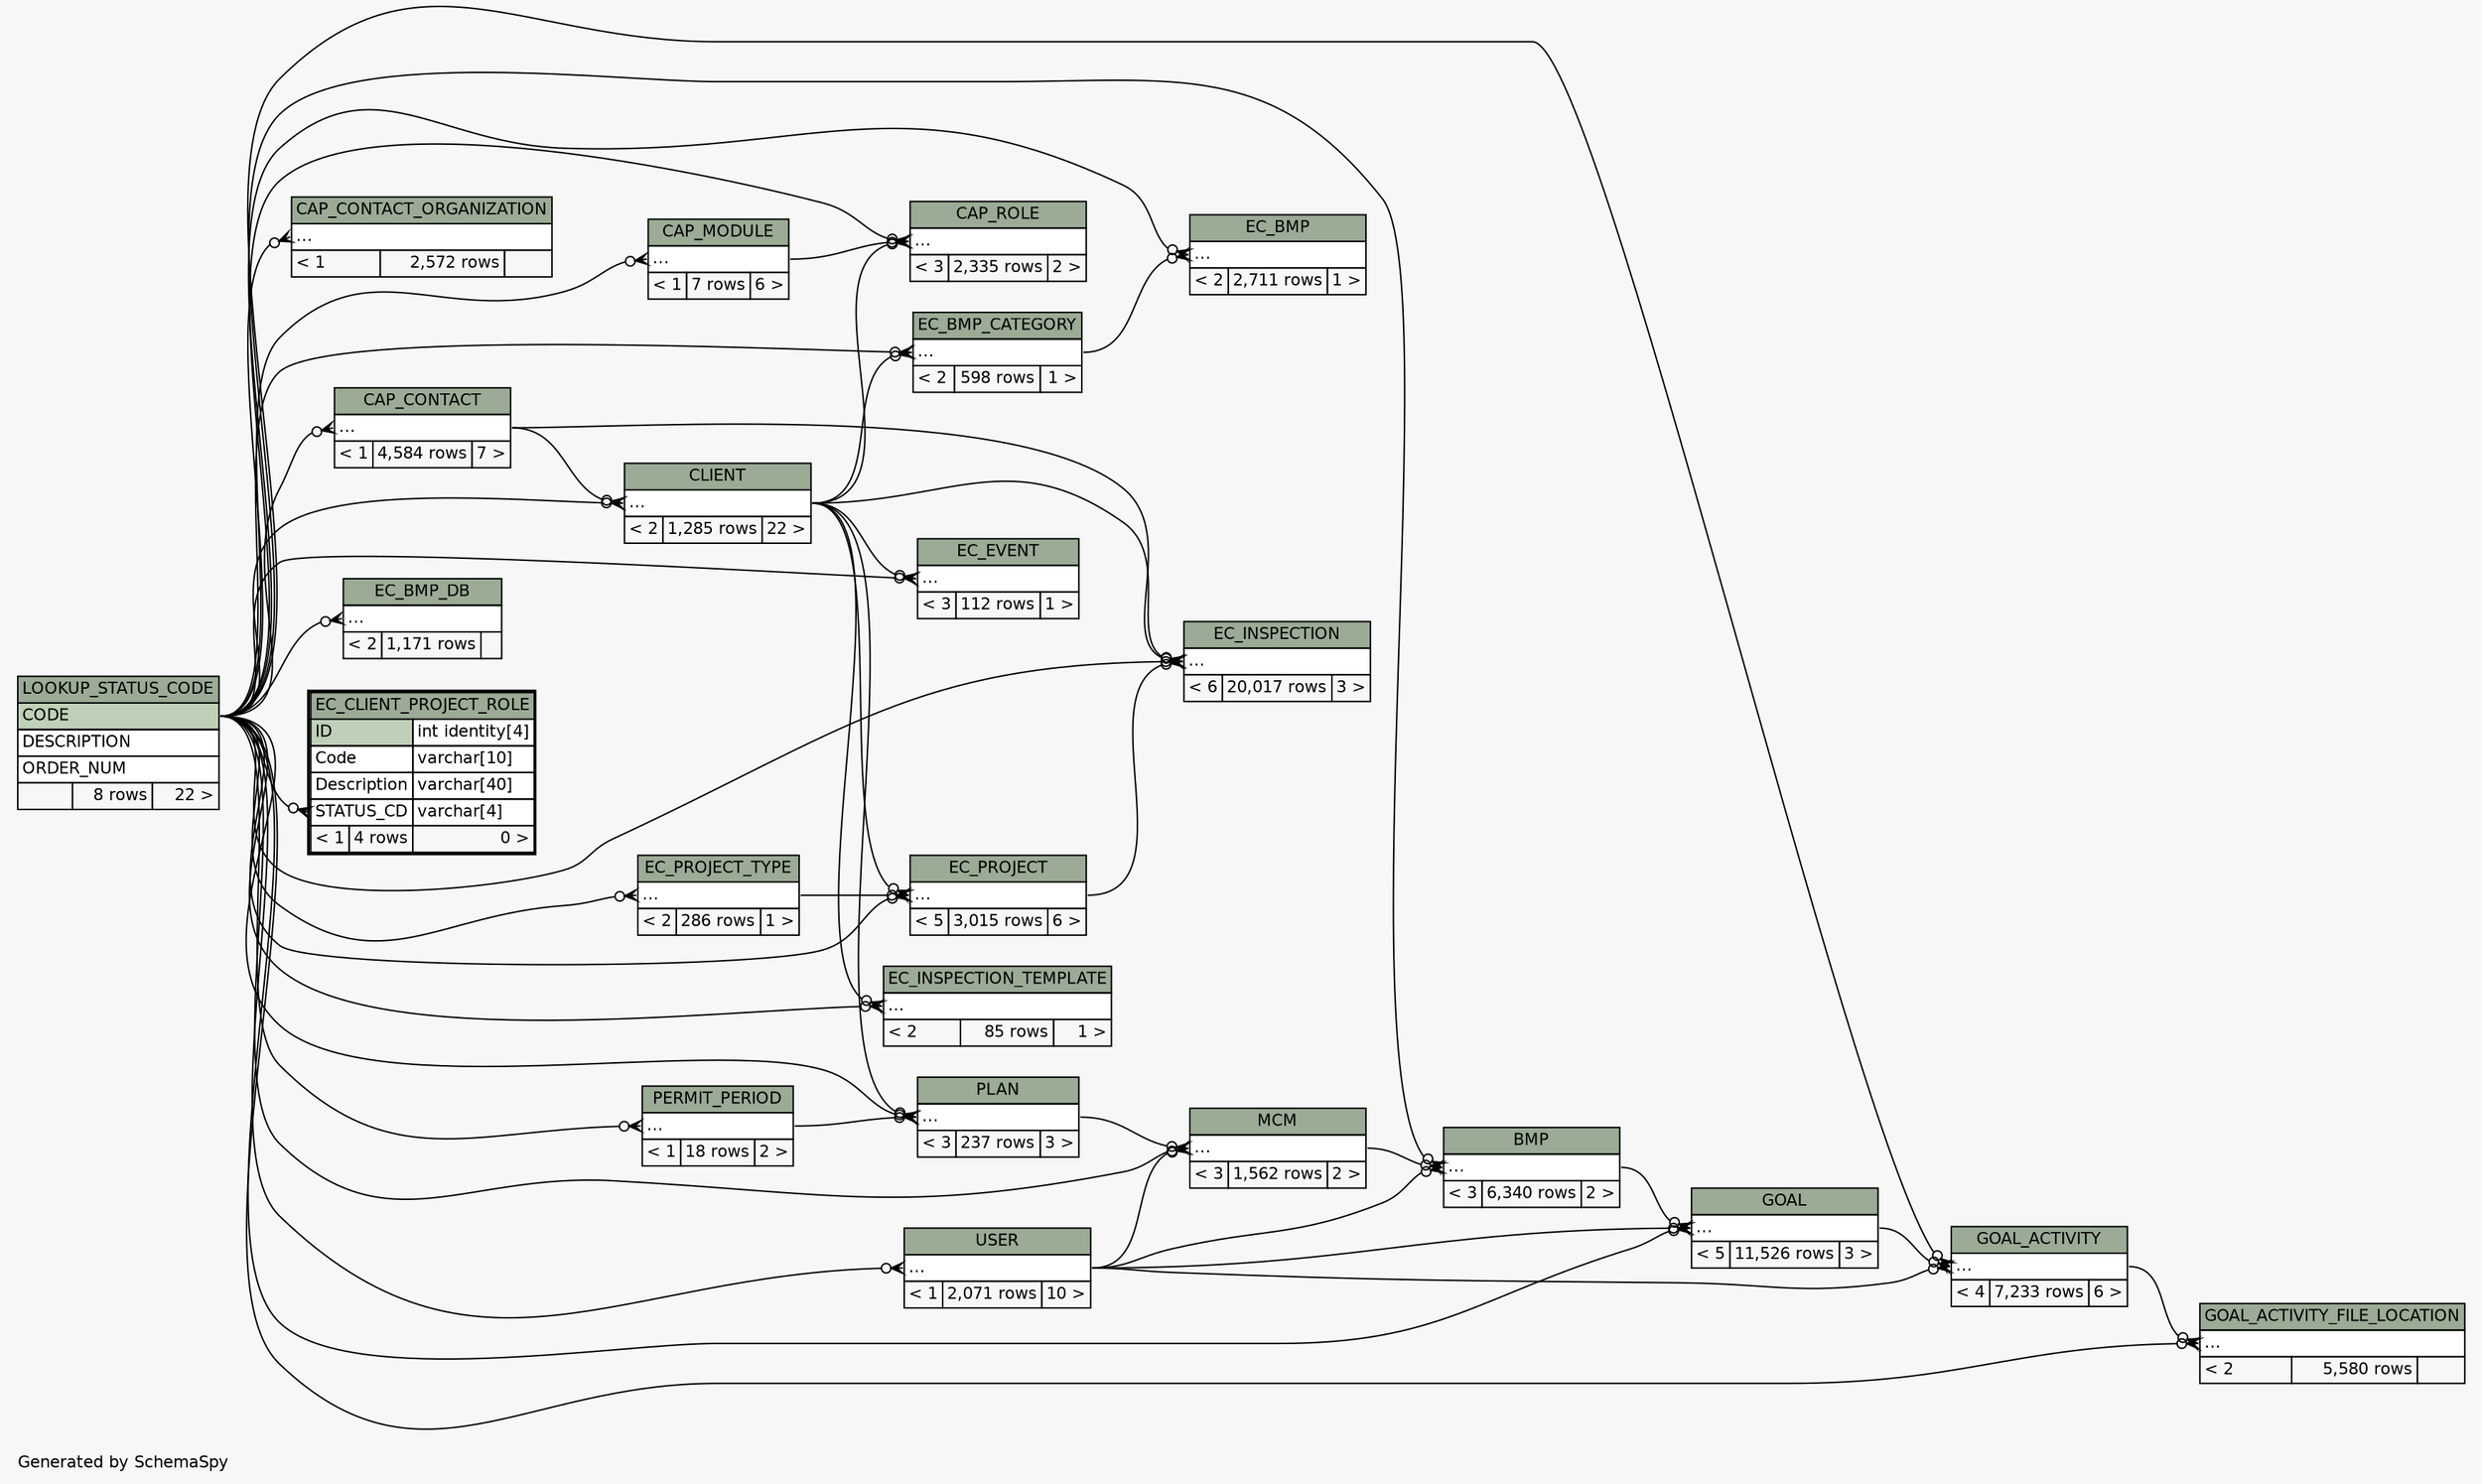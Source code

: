 // dot 2.28.0 on Windows 7 6.1
// SchemaSpy rev 590
digraph "twoDegreesRelationshipsDiagram" {
  graph [
    rankdir="RL"
    bgcolor="#f7f7f7"
    label="\nGenerated by SchemaSpy"
    labeljust="l"
    nodesep="0.18"
    ranksep="0.46"
    fontname="Helvetica"
    fontsize="11"
  ];
  node [
    fontname="Helvetica"
    fontsize="11"
    shape="plaintext"
  ];
  edge [
    arrowsize="0.8"
  ];
  "BMP":"elipses":w -> "MCM":"elipses":e [arrowhead=none dir=back arrowtail=crowodot];
  "BMP":"elipses":w -> "USER":"elipses":e [arrowhead=none dir=back arrowtail=crowodot];
  "BMP":"elipses":w -> "LOOKUP_STATUS_CODE":"CODE":e [arrowhead=none dir=back arrowtail=crowodot];
  "CAP_CONTACT":"elipses":w -> "LOOKUP_STATUS_CODE":"CODE":e [arrowhead=none dir=back arrowtail=crowodot];
  "CAP_CONTACT_ORGANIZATION":"elipses":w -> "LOOKUP_STATUS_CODE":"CODE":e [arrowhead=none dir=back arrowtail=crowodot];
  "CAP_MODULE":"elipses":w -> "LOOKUP_STATUS_CODE":"CODE":e [arrowhead=none dir=back arrowtail=crowodot];
  "CAP_ROLE":"elipses":w -> "CLIENT":"elipses":e [arrowhead=none dir=back arrowtail=crowodot];
  "CAP_ROLE":"elipses":w -> "CAP_MODULE":"elipses":e [arrowhead=none dir=back arrowtail=crowodot];
  "CAP_ROLE":"elipses":w -> "LOOKUP_STATUS_CODE":"CODE":e [arrowhead=none dir=back arrowtail=crowodot];
  "CLIENT":"elipses":w -> "CAP_CONTACT":"elipses":e [arrowhead=none dir=back arrowtail=crowodot];
  "CLIENT":"elipses":w -> "LOOKUP_STATUS_CODE":"CODE":e [arrowhead=none dir=back arrowtail=crowodot];
  "EC_BMP":"elipses":w -> "EC_BMP_CATEGORY":"elipses":e [arrowhead=none dir=back arrowtail=crowodot];
  "EC_BMP":"elipses":w -> "LOOKUP_STATUS_CODE":"CODE":e [arrowhead=none dir=back arrowtail=crowodot];
  "EC_BMP_CATEGORY":"elipses":w -> "CLIENT":"elipses":e [arrowhead=none dir=back arrowtail=crowodot];
  "EC_BMP_CATEGORY":"elipses":w -> "LOOKUP_STATUS_CODE":"CODE":e [arrowhead=none dir=back arrowtail=crowodot];
  "EC_BMP_DB":"elipses":w -> "LOOKUP_STATUS_CODE":"CODE":e [arrowhead=none dir=back arrowtail=crowodot];
  "EC_CLIENT_PROJECT_ROLE":"STATUS_CD":w -> "LOOKUP_STATUS_CODE":"CODE":e [arrowhead=none dir=back arrowtail=crowodot];
  "EC_EVENT":"elipses":w -> "CLIENT":"elipses":e [arrowhead=none dir=back arrowtail=crowodot];
  "EC_EVENT":"elipses":w -> "LOOKUP_STATUS_CODE":"CODE":e [arrowhead=none dir=back arrowtail=crowodot];
  "EC_INSPECTION":"elipses":w -> "CLIENT":"elipses":e [arrowhead=none dir=back arrowtail=crowodot];
  "EC_INSPECTION":"elipses":w -> "CAP_CONTACT":"elipses":e [arrowhead=none dir=back arrowtail=crowodot];
  "EC_INSPECTION":"elipses":w -> "EC_PROJECT":"elipses":e [arrowhead=none dir=back arrowtail=crowodot];
  "EC_INSPECTION":"elipses":w -> "LOOKUP_STATUS_CODE":"CODE":e [arrowhead=none dir=back arrowtail=crowodot];
  "EC_INSPECTION_TEMPLATE":"elipses":w -> "CLIENT":"elipses":e [arrowhead=none dir=back arrowtail=crowodot];
  "EC_INSPECTION_TEMPLATE":"elipses":w -> "LOOKUP_STATUS_CODE":"CODE":e [arrowhead=none dir=back arrowtail=crowodot];
  "EC_PROJECT":"elipses":w -> "CLIENT":"elipses":e [arrowhead=none dir=back arrowtail=crowodot];
  "EC_PROJECT":"elipses":w -> "EC_PROJECT_TYPE":"elipses":e [arrowhead=none dir=back arrowtail=crowodot];
  "EC_PROJECT":"elipses":w -> "LOOKUP_STATUS_CODE":"CODE":e [arrowhead=none dir=back arrowtail=crowodot];
  "EC_PROJECT_TYPE":"elipses":w -> "LOOKUP_STATUS_CODE":"CODE":e [arrowhead=none dir=back arrowtail=crowodot];
  "GOAL":"elipses":w -> "BMP":"elipses":e [arrowhead=none dir=back arrowtail=crowodot];
  "GOAL":"elipses":w -> "USER":"elipses":e [arrowhead=none dir=back arrowtail=crowodot];
  "GOAL":"elipses":w -> "LOOKUP_STATUS_CODE":"CODE":e [arrowhead=none dir=back arrowtail=crowodot];
  "GOAL_ACTIVITY":"elipses":w -> "GOAL":"elipses":e [arrowhead=none dir=back arrowtail=crowodot];
  "GOAL_ACTIVITY":"elipses":w -> "USER":"elipses":e [arrowhead=none dir=back arrowtail=crowodot];
  "GOAL_ACTIVITY":"elipses":w -> "LOOKUP_STATUS_CODE":"CODE":e [arrowhead=none dir=back arrowtail=crowodot];
  "GOAL_ACTIVITY_FILE_LOCATION":"elipses":w -> "GOAL_ACTIVITY":"elipses":e [arrowhead=none dir=back arrowtail=crowodot];
  "GOAL_ACTIVITY_FILE_LOCATION":"elipses":w -> "LOOKUP_STATUS_CODE":"CODE":e [arrowhead=none dir=back arrowtail=crowodot];
  "MCM":"elipses":w -> "USER":"elipses":e [arrowhead=none dir=back arrowtail=crowodot];
  "MCM":"elipses":w -> "PLAN":"elipses":e [arrowhead=none dir=back arrowtail=crowodot];
  "MCM":"elipses":w -> "LOOKUP_STATUS_CODE":"CODE":e [arrowhead=none dir=back arrowtail=crowodot];
  "PERMIT_PERIOD":"elipses":w -> "LOOKUP_STATUS_CODE":"CODE":e [arrowhead=none dir=back arrowtail=crowodot];
  "PLAN":"elipses":w -> "CLIENT":"elipses":e [arrowhead=none dir=back arrowtail=crowodot];
  "PLAN":"elipses":w -> "PERMIT_PERIOD":"elipses":e [arrowhead=none dir=back arrowtail=crowodot];
  "PLAN":"elipses":w -> "LOOKUP_STATUS_CODE":"CODE":e [arrowhead=none dir=back arrowtail=crowodot];
  "USER":"elipses":w -> "LOOKUP_STATUS_CODE":"CODE":e [arrowhead=none dir=back arrowtail=crowodot];
  "BMP" [
    label=<
    <TABLE BORDER="0" CELLBORDER="1" CELLSPACING="0" BGCOLOR="#ffffff">
      <TR><TD COLSPAN="3" BGCOLOR="#9bab96" ALIGN="CENTER">BMP</TD></TR>
      <TR><TD PORT="elipses" COLSPAN="3" ALIGN="LEFT">...</TD></TR>
      <TR><TD ALIGN="LEFT" BGCOLOR="#f7f7f7">&lt; 3</TD><TD ALIGN="RIGHT" BGCOLOR="#f7f7f7">6,340 rows</TD><TD ALIGN="RIGHT" BGCOLOR="#f7f7f7">2 &gt;</TD></TR>
    </TABLE>>
    URL="BMP.html"
    tooltip="BMP"
  ];
  "CAP_CONTACT" [
    label=<
    <TABLE BORDER="0" CELLBORDER="1" CELLSPACING="0" BGCOLOR="#ffffff">
      <TR><TD COLSPAN="3" BGCOLOR="#9bab96" ALIGN="CENTER">CAP_CONTACT</TD></TR>
      <TR><TD PORT="elipses" COLSPAN="3" ALIGN="LEFT">...</TD></TR>
      <TR><TD ALIGN="LEFT" BGCOLOR="#f7f7f7">&lt; 1</TD><TD ALIGN="RIGHT" BGCOLOR="#f7f7f7">4,584 rows</TD><TD ALIGN="RIGHT" BGCOLOR="#f7f7f7">7 &gt;</TD></TR>
    </TABLE>>
    URL="CAP_CONTACT.html"
    tooltip="CAP_CONTACT"
  ];
  "CAP_CONTACT_ORGANIZATION" [
    label=<
    <TABLE BORDER="0" CELLBORDER="1" CELLSPACING="0" BGCOLOR="#ffffff">
      <TR><TD COLSPAN="3" BGCOLOR="#9bab96" ALIGN="CENTER">CAP_CONTACT_ORGANIZATION</TD></TR>
      <TR><TD PORT="elipses" COLSPAN="3" ALIGN="LEFT">...</TD></TR>
      <TR><TD ALIGN="LEFT" BGCOLOR="#f7f7f7">&lt; 1</TD><TD ALIGN="RIGHT" BGCOLOR="#f7f7f7">2,572 rows</TD><TD ALIGN="RIGHT" BGCOLOR="#f7f7f7">  </TD></TR>
    </TABLE>>
    URL="CAP_CONTACT_ORGANIZATION.html"
    tooltip="CAP_CONTACT_ORGANIZATION"
  ];
  "CAP_MODULE" [
    label=<
    <TABLE BORDER="0" CELLBORDER="1" CELLSPACING="0" BGCOLOR="#ffffff">
      <TR><TD COLSPAN="3" BGCOLOR="#9bab96" ALIGN="CENTER">CAP_MODULE</TD></TR>
      <TR><TD PORT="elipses" COLSPAN="3" ALIGN="LEFT">...</TD></TR>
      <TR><TD ALIGN="LEFT" BGCOLOR="#f7f7f7">&lt; 1</TD><TD ALIGN="RIGHT" BGCOLOR="#f7f7f7">7 rows</TD><TD ALIGN="RIGHT" BGCOLOR="#f7f7f7">6 &gt;</TD></TR>
    </TABLE>>
    URL="CAP_MODULE.html"
    tooltip="CAP_MODULE"
  ];
  "CAP_ROLE" [
    label=<
    <TABLE BORDER="0" CELLBORDER="1" CELLSPACING="0" BGCOLOR="#ffffff">
      <TR><TD COLSPAN="3" BGCOLOR="#9bab96" ALIGN="CENTER">CAP_ROLE</TD></TR>
      <TR><TD PORT="elipses" COLSPAN="3" ALIGN="LEFT">...</TD></TR>
      <TR><TD ALIGN="LEFT" BGCOLOR="#f7f7f7">&lt; 3</TD><TD ALIGN="RIGHT" BGCOLOR="#f7f7f7">2,335 rows</TD><TD ALIGN="RIGHT" BGCOLOR="#f7f7f7">2 &gt;</TD></TR>
    </TABLE>>
    URL="CAP_ROLE.html"
    tooltip="CAP_ROLE"
  ];
  "CLIENT" [
    label=<
    <TABLE BORDER="0" CELLBORDER="1" CELLSPACING="0" BGCOLOR="#ffffff">
      <TR><TD COLSPAN="3" BGCOLOR="#9bab96" ALIGN="CENTER">CLIENT</TD></TR>
      <TR><TD PORT="elipses" COLSPAN="3" ALIGN="LEFT">...</TD></TR>
      <TR><TD ALIGN="LEFT" BGCOLOR="#f7f7f7">&lt; 2</TD><TD ALIGN="RIGHT" BGCOLOR="#f7f7f7">1,285 rows</TD><TD ALIGN="RIGHT" BGCOLOR="#f7f7f7">22 &gt;</TD></TR>
    </TABLE>>
    URL="CLIENT.html"
    tooltip="CLIENT"
  ];
  "EC_BMP" [
    label=<
    <TABLE BORDER="0" CELLBORDER="1" CELLSPACING="0" BGCOLOR="#ffffff">
      <TR><TD COLSPAN="3" BGCOLOR="#9bab96" ALIGN="CENTER">EC_BMP</TD></TR>
      <TR><TD PORT="elipses" COLSPAN="3" ALIGN="LEFT">...</TD></TR>
      <TR><TD ALIGN="LEFT" BGCOLOR="#f7f7f7">&lt; 2</TD><TD ALIGN="RIGHT" BGCOLOR="#f7f7f7">2,711 rows</TD><TD ALIGN="RIGHT" BGCOLOR="#f7f7f7">1 &gt;</TD></TR>
    </TABLE>>
    URL="EC_BMP.html"
    tooltip="EC_BMP"
  ];
  "EC_BMP_CATEGORY" [
    label=<
    <TABLE BORDER="0" CELLBORDER="1" CELLSPACING="0" BGCOLOR="#ffffff">
      <TR><TD COLSPAN="3" BGCOLOR="#9bab96" ALIGN="CENTER">EC_BMP_CATEGORY</TD></TR>
      <TR><TD PORT="elipses" COLSPAN="3" ALIGN="LEFT">...</TD></TR>
      <TR><TD ALIGN="LEFT" BGCOLOR="#f7f7f7">&lt; 2</TD><TD ALIGN="RIGHT" BGCOLOR="#f7f7f7">598 rows</TD><TD ALIGN="RIGHT" BGCOLOR="#f7f7f7">1 &gt;</TD></TR>
    </TABLE>>
    URL="EC_BMP_CATEGORY.html"
    tooltip="EC_BMP_CATEGORY"
  ];
  "EC_BMP_DB" [
    label=<
    <TABLE BORDER="0" CELLBORDER="1" CELLSPACING="0" BGCOLOR="#ffffff">
      <TR><TD COLSPAN="3" BGCOLOR="#9bab96" ALIGN="CENTER">EC_BMP_DB</TD></TR>
      <TR><TD PORT="elipses" COLSPAN="3" ALIGN="LEFT">...</TD></TR>
      <TR><TD ALIGN="LEFT" BGCOLOR="#f7f7f7">&lt; 2</TD><TD ALIGN="RIGHT" BGCOLOR="#f7f7f7">1,171 rows</TD><TD ALIGN="RIGHT" BGCOLOR="#f7f7f7">  </TD></TR>
    </TABLE>>
    URL="EC_BMP_DB.html"
    tooltip="EC_BMP_DB"
  ];
  "EC_CLIENT_PROJECT_ROLE" [
    label=<
    <TABLE BORDER="2" CELLBORDER="1" CELLSPACING="0" BGCOLOR="#ffffff">
      <TR><TD COLSPAN="3" BGCOLOR="#9bab96" ALIGN="CENTER">EC_CLIENT_PROJECT_ROLE</TD></TR>
      <TR><TD PORT="ID" COLSPAN="2" BGCOLOR="#bed1b8" ALIGN="LEFT">ID</TD><TD PORT="ID.type" ALIGN="LEFT">int identity[4]</TD></TR>
      <TR><TD PORT="Code" COLSPAN="2" ALIGN="LEFT">Code</TD><TD PORT="Code.type" ALIGN="LEFT">varchar[10]</TD></TR>
      <TR><TD PORT="Description" COLSPAN="2" ALIGN="LEFT">Description</TD><TD PORT="Description.type" ALIGN="LEFT">varchar[40]</TD></TR>
      <TR><TD PORT="STATUS_CD" COLSPAN="2" ALIGN="LEFT">STATUS_CD</TD><TD PORT="STATUS_CD.type" ALIGN="LEFT">varchar[4]</TD></TR>
      <TR><TD ALIGN="LEFT" BGCOLOR="#f7f7f7">&lt; 1</TD><TD ALIGN="RIGHT" BGCOLOR="#f7f7f7">4 rows</TD><TD ALIGN="RIGHT" BGCOLOR="#f7f7f7">0 &gt;</TD></TR>
    </TABLE>>
    URL="EC_CLIENT_PROJECT_ROLE.html"
    tooltip="EC_CLIENT_PROJECT_ROLE"
  ];
  "EC_EVENT" [
    label=<
    <TABLE BORDER="0" CELLBORDER="1" CELLSPACING="0" BGCOLOR="#ffffff">
      <TR><TD COLSPAN="3" BGCOLOR="#9bab96" ALIGN="CENTER">EC_EVENT</TD></TR>
      <TR><TD PORT="elipses" COLSPAN="3" ALIGN="LEFT">...</TD></TR>
      <TR><TD ALIGN="LEFT" BGCOLOR="#f7f7f7">&lt; 3</TD><TD ALIGN="RIGHT" BGCOLOR="#f7f7f7">112 rows</TD><TD ALIGN="RIGHT" BGCOLOR="#f7f7f7">1 &gt;</TD></TR>
    </TABLE>>
    URL="EC_EVENT.html"
    tooltip="EC_EVENT"
  ];
  "EC_INSPECTION" [
    label=<
    <TABLE BORDER="0" CELLBORDER="1" CELLSPACING="0" BGCOLOR="#ffffff">
      <TR><TD COLSPAN="3" BGCOLOR="#9bab96" ALIGN="CENTER">EC_INSPECTION</TD></TR>
      <TR><TD PORT="elipses" COLSPAN="3" ALIGN="LEFT">...</TD></TR>
      <TR><TD ALIGN="LEFT" BGCOLOR="#f7f7f7">&lt; 6</TD><TD ALIGN="RIGHT" BGCOLOR="#f7f7f7">20,017 rows</TD><TD ALIGN="RIGHT" BGCOLOR="#f7f7f7">3 &gt;</TD></TR>
    </TABLE>>
    URL="EC_INSPECTION.html"
    tooltip="EC_INSPECTION"
  ];
  "EC_INSPECTION_TEMPLATE" [
    label=<
    <TABLE BORDER="0" CELLBORDER="1" CELLSPACING="0" BGCOLOR="#ffffff">
      <TR><TD COLSPAN="3" BGCOLOR="#9bab96" ALIGN="CENTER">EC_INSPECTION_TEMPLATE</TD></TR>
      <TR><TD PORT="elipses" COLSPAN="3" ALIGN="LEFT">...</TD></TR>
      <TR><TD ALIGN="LEFT" BGCOLOR="#f7f7f7">&lt; 2</TD><TD ALIGN="RIGHT" BGCOLOR="#f7f7f7">85 rows</TD><TD ALIGN="RIGHT" BGCOLOR="#f7f7f7">1 &gt;</TD></TR>
    </TABLE>>
    URL="EC_INSPECTION_TEMPLATE.html"
    tooltip="EC_INSPECTION_TEMPLATE"
  ];
  "EC_PROJECT" [
    label=<
    <TABLE BORDER="0" CELLBORDER="1" CELLSPACING="0" BGCOLOR="#ffffff">
      <TR><TD COLSPAN="3" BGCOLOR="#9bab96" ALIGN="CENTER">EC_PROJECT</TD></TR>
      <TR><TD PORT="elipses" COLSPAN="3" ALIGN="LEFT">...</TD></TR>
      <TR><TD ALIGN="LEFT" BGCOLOR="#f7f7f7">&lt; 5</TD><TD ALIGN="RIGHT" BGCOLOR="#f7f7f7">3,015 rows</TD><TD ALIGN="RIGHT" BGCOLOR="#f7f7f7">6 &gt;</TD></TR>
    </TABLE>>
    URL="EC_PROJECT.html"
    tooltip="EC_PROJECT"
  ];
  "EC_PROJECT_TYPE" [
    label=<
    <TABLE BORDER="0" CELLBORDER="1" CELLSPACING="0" BGCOLOR="#ffffff">
      <TR><TD COLSPAN="3" BGCOLOR="#9bab96" ALIGN="CENTER">EC_PROJECT_TYPE</TD></TR>
      <TR><TD PORT="elipses" COLSPAN="3" ALIGN="LEFT">...</TD></TR>
      <TR><TD ALIGN="LEFT" BGCOLOR="#f7f7f7">&lt; 2</TD><TD ALIGN="RIGHT" BGCOLOR="#f7f7f7">286 rows</TD><TD ALIGN="RIGHT" BGCOLOR="#f7f7f7">1 &gt;</TD></TR>
    </TABLE>>
    URL="EC_PROJECT_TYPE.html"
    tooltip="EC_PROJECT_TYPE"
  ];
  "GOAL" [
    label=<
    <TABLE BORDER="0" CELLBORDER="1" CELLSPACING="0" BGCOLOR="#ffffff">
      <TR><TD COLSPAN="3" BGCOLOR="#9bab96" ALIGN="CENTER">GOAL</TD></TR>
      <TR><TD PORT="elipses" COLSPAN="3" ALIGN="LEFT">...</TD></TR>
      <TR><TD ALIGN="LEFT" BGCOLOR="#f7f7f7">&lt; 5</TD><TD ALIGN="RIGHT" BGCOLOR="#f7f7f7">11,526 rows</TD><TD ALIGN="RIGHT" BGCOLOR="#f7f7f7">3 &gt;</TD></TR>
    </TABLE>>
    URL="GOAL.html"
    tooltip="GOAL"
  ];
  "GOAL_ACTIVITY" [
    label=<
    <TABLE BORDER="0" CELLBORDER="1" CELLSPACING="0" BGCOLOR="#ffffff">
      <TR><TD COLSPAN="3" BGCOLOR="#9bab96" ALIGN="CENTER">GOAL_ACTIVITY</TD></TR>
      <TR><TD PORT="elipses" COLSPAN="3" ALIGN="LEFT">...</TD></TR>
      <TR><TD ALIGN="LEFT" BGCOLOR="#f7f7f7">&lt; 4</TD><TD ALIGN="RIGHT" BGCOLOR="#f7f7f7">7,233 rows</TD><TD ALIGN="RIGHT" BGCOLOR="#f7f7f7">6 &gt;</TD></TR>
    </TABLE>>
    URL="GOAL_ACTIVITY.html"
    tooltip="GOAL_ACTIVITY"
  ];
  "GOAL_ACTIVITY_FILE_LOCATION" [
    label=<
    <TABLE BORDER="0" CELLBORDER="1" CELLSPACING="0" BGCOLOR="#ffffff">
      <TR><TD COLSPAN="3" BGCOLOR="#9bab96" ALIGN="CENTER">GOAL_ACTIVITY_FILE_LOCATION</TD></TR>
      <TR><TD PORT="elipses" COLSPAN="3" ALIGN="LEFT">...</TD></TR>
      <TR><TD ALIGN="LEFT" BGCOLOR="#f7f7f7">&lt; 2</TD><TD ALIGN="RIGHT" BGCOLOR="#f7f7f7">5,580 rows</TD><TD ALIGN="RIGHT" BGCOLOR="#f7f7f7">  </TD></TR>
    </TABLE>>
    URL="GOAL_ACTIVITY_FILE_LOCATION.html"
    tooltip="GOAL_ACTIVITY_FILE_LOCATION"
  ];
  "LOOKUP_STATUS_CODE" [
    label=<
    <TABLE BORDER="0" CELLBORDER="1" CELLSPACING="0" BGCOLOR="#ffffff">
      <TR><TD COLSPAN="3" BGCOLOR="#9bab96" ALIGN="CENTER">LOOKUP_STATUS_CODE</TD></TR>
      <TR><TD PORT="CODE" COLSPAN="3" BGCOLOR="#bed1b8" ALIGN="LEFT">CODE</TD></TR>
      <TR><TD PORT="DESCRIPTION" COLSPAN="3" ALIGN="LEFT">DESCRIPTION</TD></TR>
      <TR><TD PORT="ORDER_NUM" COLSPAN="3" ALIGN="LEFT">ORDER_NUM</TD></TR>
      <TR><TD ALIGN="LEFT" BGCOLOR="#f7f7f7">  </TD><TD ALIGN="RIGHT" BGCOLOR="#f7f7f7">8 rows</TD><TD ALIGN="RIGHT" BGCOLOR="#f7f7f7">22 &gt;</TD></TR>
    </TABLE>>
    URL="LOOKUP_STATUS_CODE.html"
    tooltip="LOOKUP_STATUS_CODE"
  ];
  "MCM" [
    label=<
    <TABLE BORDER="0" CELLBORDER="1" CELLSPACING="0" BGCOLOR="#ffffff">
      <TR><TD COLSPAN="3" BGCOLOR="#9bab96" ALIGN="CENTER">MCM</TD></TR>
      <TR><TD PORT="elipses" COLSPAN="3" ALIGN="LEFT">...</TD></TR>
      <TR><TD ALIGN="LEFT" BGCOLOR="#f7f7f7">&lt; 3</TD><TD ALIGN="RIGHT" BGCOLOR="#f7f7f7">1,562 rows</TD><TD ALIGN="RIGHT" BGCOLOR="#f7f7f7">2 &gt;</TD></TR>
    </TABLE>>
    URL="MCM.html"
    tooltip="MCM"
  ];
  "PERMIT_PERIOD" [
    label=<
    <TABLE BORDER="0" CELLBORDER="1" CELLSPACING="0" BGCOLOR="#ffffff">
      <TR><TD COLSPAN="3" BGCOLOR="#9bab96" ALIGN="CENTER">PERMIT_PERIOD</TD></TR>
      <TR><TD PORT="elipses" COLSPAN="3" ALIGN="LEFT">...</TD></TR>
      <TR><TD ALIGN="LEFT" BGCOLOR="#f7f7f7">&lt; 1</TD><TD ALIGN="RIGHT" BGCOLOR="#f7f7f7">18 rows</TD><TD ALIGN="RIGHT" BGCOLOR="#f7f7f7">2 &gt;</TD></TR>
    </TABLE>>
    URL="PERMIT_PERIOD.html"
    tooltip="PERMIT_PERIOD"
  ];
  "PLAN" [
    label=<
    <TABLE BORDER="0" CELLBORDER="1" CELLSPACING="0" BGCOLOR="#ffffff">
      <TR><TD COLSPAN="3" BGCOLOR="#9bab96" ALIGN="CENTER">PLAN</TD></TR>
      <TR><TD PORT="elipses" COLSPAN="3" ALIGN="LEFT">...</TD></TR>
      <TR><TD ALIGN="LEFT" BGCOLOR="#f7f7f7">&lt; 3</TD><TD ALIGN="RIGHT" BGCOLOR="#f7f7f7">237 rows</TD><TD ALIGN="RIGHT" BGCOLOR="#f7f7f7">3 &gt;</TD></TR>
    </TABLE>>
    URL="PLAN.html"
    tooltip="PLAN"
  ];
  "USER" [
    label=<
    <TABLE BORDER="0" CELLBORDER="1" CELLSPACING="0" BGCOLOR="#ffffff">
      <TR><TD COLSPAN="3" BGCOLOR="#9bab96" ALIGN="CENTER">USER</TD></TR>
      <TR><TD PORT="elipses" COLSPAN="3" ALIGN="LEFT">...</TD></TR>
      <TR><TD ALIGN="LEFT" BGCOLOR="#f7f7f7">&lt; 1</TD><TD ALIGN="RIGHT" BGCOLOR="#f7f7f7">2,071 rows</TD><TD ALIGN="RIGHT" BGCOLOR="#f7f7f7">10 &gt;</TD></TR>
    </TABLE>>
    URL="USER.html"
    tooltip="USER"
  ];
}
